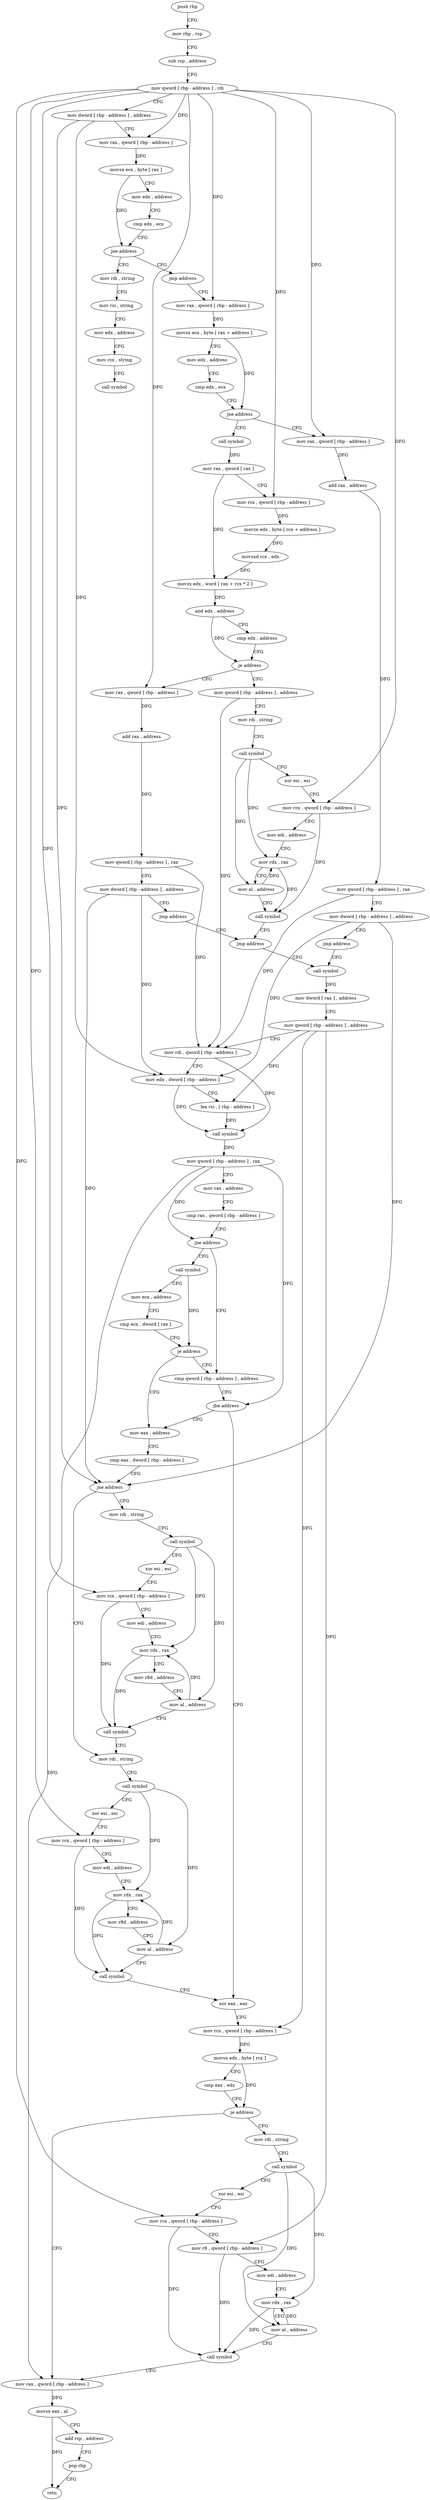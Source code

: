 digraph "func" {
"4212208" [label = "push rbp" ]
"4212209" [label = "mov rbp , rsp" ]
"4212212" [label = "sub rsp , address" ]
"4212216" [label = "mov qword [ rbp - address ] , rdi" ]
"4212220" [label = "mov dword [ rbp - address ] , address" ]
"4212227" [label = "mov rax , qword [ rbp - address ]" ]
"4212231" [label = "movsx ecx , byte [ rax ]" ]
"4212234" [label = "mov edx , address" ]
"4212239" [label = "cmp edx , ecx" ]
"4212241" [label = "jne address" ]
"4212252" [label = "mov rdi , string" ]
"4212247" [label = "jmp address" ]
"4212262" [label = "mov rsi , string" ]
"4212272" [label = "mov edx , address" ]
"4212277" [label = "mov rcx , string" ]
"4212287" [label = "call symbol" ]
"4212292" [label = "mov rax , qword [ rbp - address ]" ]
"4212296" [label = "movsx ecx , byte [ rax + address ]" ]
"4212300" [label = "mov edx , address" ]
"4212305" [label = "cmp edx , ecx" ]
"4212307" [label = "jne address" ]
"4212339" [label = "call symbol" ]
"4212313" [label = "mov rax , qword [ rbp - address ]" ]
"4212344" [label = "mov rax , qword [ rax ]" ]
"4212347" [label = "mov rcx , qword [ rbp - address ]" ]
"4212351" [label = "movzx edx , byte [ rcx + address ]" ]
"4212355" [label = "movsxd rcx , edx" ]
"4212358" [label = "movzx edx , word [ rax + rcx * 2 ]" ]
"4212362" [label = "and edx , address" ]
"4212368" [label = "cmp edx , address" ]
"4212371" [label = "je address" ]
"4212403" [label = "mov qword [ rbp - address ] , address" ]
"4212377" [label = "mov rax , qword [ rbp - address ]" ]
"4212317" [label = "add rax , address" ]
"4212323" [label = "mov qword [ rbp - address ] , rax" ]
"4212327" [label = "mov dword [ rbp - address ] , address" ]
"4212334" [label = "jmp address" ]
"4212452" [label = "call symbol" ]
"4212411" [label = "mov rdi , string" ]
"4212421" [label = "call symbol" ]
"4212426" [label = "xor esi , esi" ]
"4212428" [label = "mov rcx , qword [ rbp - address ]" ]
"4212432" [label = "mov edi , address" ]
"4212437" [label = "mov rdx , rax" ]
"4212440" [label = "mov al , address" ]
"4212442" [label = "call symbol" ]
"4212447" [label = "jmp address" ]
"4212381" [label = "add rax , address" ]
"4212387" [label = "mov qword [ rbp - address ] , rax" ]
"4212391" [label = "mov dword [ rbp - address ] , address" ]
"4212398" [label = "jmp address" ]
"4212457" [label = "mov dword [ rax ] , address" ]
"4212463" [label = "mov qword [ rbp - address ] , address" ]
"4212471" [label = "mov rdi , qword [ rbp - address ]" ]
"4212475" [label = "mov edx , dword [ rbp - address ]" ]
"4212478" [label = "lea rsi , [ rbp - address ]" ]
"4212482" [label = "call symbol" ]
"4212487" [label = "mov qword [ rbp - address ] , rax" ]
"4212491" [label = "mov rax , address" ]
"4212498" [label = "cmp rax , qword [ rbp - address ]" ]
"4212502" [label = "jne address" ]
"4212526" [label = "cmp qword [ rbp - address ] , address" ]
"4212508" [label = "call symbol" ]
"4212534" [label = "jbe address" ]
"4212638" [label = "xor eax , eax" ]
"4212540" [label = "mov eax , address" ]
"4212513" [label = "mov ecx , address" ]
"4212518" [label = "cmp ecx , dword [ rax ]" ]
"4212520" [label = "je address" ]
"4212640" [label = "mov rcx , qword [ rbp - address ]" ]
"4212644" [label = "movsx edx , byte [ rcx ]" ]
"4212647" [label = "cmp eax , edx" ]
"4212649" [label = "je address" ]
"4212695" [label = "mov rax , qword [ rbp - address ]" ]
"4212655" [label = "mov rdi , string" ]
"4212545" [label = "cmp eax , dword [ rbp - address ]" ]
"4212548" [label = "jne address" ]
"4212596" [label = "mov rdi , string" ]
"4212554" [label = "mov rdi , string" ]
"4212699" [label = "movsx eax , al" ]
"4212702" [label = "add rsp , address" ]
"4212706" [label = "pop rbp" ]
"4212707" [label = "retn" ]
"4212665" [label = "call symbol" ]
"4212670" [label = "xor esi , esi" ]
"4212672" [label = "mov rcx , qword [ rbp - address ]" ]
"4212676" [label = "mov r8 , qword [ rbp - address ]" ]
"4212680" [label = "mov edi , address" ]
"4212685" [label = "mov rdx , rax" ]
"4212688" [label = "mov al , address" ]
"4212690" [label = "call symbol" ]
"4212606" [label = "call symbol" ]
"4212611" [label = "xor esi , esi" ]
"4212613" [label = "mov rcx , qword [ rbp - address ]" ]
"4212617" [label = "mov edi , address" ]
"4212622" [label = "mov rdx , rax" ]
"4212625" [label = "mov r8d , address" ]
"4212631" [label = "mov al , address" ]
"4212633" [label = "call symbol" ]
"4212564" [label = "call symbol" ]
"4212569" [label = "xor esi , esi" ]
"4212571" [label = "mov rcx , qword [ rbp - address ]" ]
"4212575" [label = "mov edi , address" ]
"4212580" [label = "mov rdx , rax" ]
"4212583" [label = "mov r8d , address" ]
"4212589" [label = "mov al , address" ]
"4212591" [label = "call symbol" ]
"4212208" -> "4212209" [ label = "CFG" ]
"4212209" -> "4212212" [ label = "CFG" ]
"4212212" -> "4212216" [ label = "CFG" ]
"4212216" -> "4212220" [ label = "CFG" ]
"4212216" -> "4212227" [ label = "DFG" ]
"4212216" -> "4212292" [ label = "DFG" ]
"4212216" -> "4212347" [ label = "DFG" ]
"4212216" -> "4212313" [ label = "DFG" ]
"4212216" -> "4212428" [ label = "DFG" ]
"4212216" -> "4212377" [ label = "DFG" ]
"4212216" -> "4212672" [ label = "DFG" ]
"4212216" -> "4212613" [ label = "DFG" ]
"4212216" -> "4212571" [ label = "DFG" ]
"4212220" -> "4212227" [ label = "CFG" ]
"4212220" -> "4212475" [ label = "DFG" ]
"4212220" -> "4212548" [ label = "DFG" ]
"4212227" -> "4212231" [ label = "DFG" ]
"4212231" -> "4212234" [ label = "CFG" ]
"4212231" -> "4212241" [ label = "DFG" ]
"4212234" -> "4212239" [ label = "CFG" ]
"4212239" -> "4212241" [ label = "CFG" ]
"4212241" -> "4212252" [ label = "CFG" ]
"4212241" -> "4212247" [ label = "CFG" ]
"4212252" -> "4212262" [ label = "CFG" ]
"4212247" -> "4212292" [ label = "CFG" ]
"4212262" -> "4212272" [ label = "CFG" ]
"4212272" -> "4212277" [ label = "CFG" ]
"4212277" -> "4212287" [ label = "CFG" ]
"4212292" -> "4212296" [ label = "DFG" ]
"4212296" -> "4212300" [ label = "CFG" ]
"4212296" -> "4212307" [ label = "DFG" ]
"4212300" -> "4212305" [ label = "CFG" ]
"4212305" -> "4212307" [ label = "CFG" ]
"4212307" -> "4212339" [ label = "CFG" ]
"4212307" -> "4212313" [ label = "CFG" ]
"4212339" -> "4212344" [ label = "DFG" ]
"4212313" -> "4212317" [ label = "DFG" ]
"4212344" -> "4212347" [ label = "CFG" ]
"4212344" -> "4212358" [ label = "DFG" ]
"4212347" -> "4212351" [ label = "DFG" ]
"4212351" -> "4212355" [ label = "DFG" ]
"4212355" -> "4212358" [ label = "DFG" ]
"4212358" -> "4212362" [ label = "DFG" ]
"4212362" -> "4212368" [ label = "CFG" ]
"4212362" -> "4212371" [ label = "DFG" ]
"4212368" -> "4212371" [ label = "CFG" ]
"4212371" -> "4212403" [ label = "CFG" ]
"4212371" -> "4212377" [ label = "CFG" ]
"4212403" -> "4212411" [ label = "CFG" ]
"4212403" -> "4212471" [ label = "DFG" ]
"4212377" -> "4212381" [ label = "DFG" ]
"4212317" -> "4212323" [ label = "DFG" ]
"4212323" -> "4212327" [ label = "CFG" ]
"4212323" -> "4212471" [ label = "DFG" ]
"4212327" -> "4212334" [ label = "CFG" ]
"4212327" -> "4212475" [ label = "DFG" ]
"4212327" -> "4212548" [ label = "DFG" ]
"4212334" -> "4212452" [ label = "CFG" ]
"4212452" -> "4212457" [ label = "DFG" ]
"4212411" -> "4212421" [ label = "CFG" ]
"4212421" -> "4212426" [ label = "CFG" ]
"4212421" -> "4212437" [ label = "DFG" ]
"4212421" -> "4212440" [ label = "DFG" ]
"4212426" -> "4212428" [ label = "CFG" ]
"4212428" -> "4212432" [ label = "CFG" ]
"4212428" -> "4212442" [ label = "DFG" ]
"4212432" -> "4212437" [ label = "CFG" ]
"4212437" -> "4212440" [ label = "CFG" ]
"4212437" -> "4212442" [ label = "DFG" ]
"4212440" -> "4212442" [ label = "CFG" ]
"4212440" -> "4212437" [ label = "DFG" ]
"4212442" -> "4212447" [ label = "CFG" ]
"4212447" -> "4212452" [ label = "CFG" ]
"4212381" -> "4212387" [ label = "DFG" ]
"4212387" -> "4212391" [ label = "CFG" ]
"4212387" -> "4212471" [ label = "DFG" ]
"4212391" -> "4212398" [ label = "CFG" ]
"4212391" -> "4212475" [ label = "DFG" ]
"4212391" -> "4212548" [ label = "DFG" ]
"4212398" -> "4212447" [ label = "CFG" ]
"4212457" -> "4212463" [ label = "CFG" ]
"4212463" -> "4212471" [ label = "CFG" ]
"4212463" -> "4212640" [ label = "DFG" ]
"4212463" -> "4212676" [ label = "DFG" ]
"4212463" -> "4212478" [ label = "DFG" ]
"4212471" -> "4212475" [ label = "CFG" ]
"4212471" -> "4212482" [ label = "DFG" ]
"4212475" -> "4212478" [ label = "CFG" ]
"4212475" -> "4212482" [ label = "DFG" ]
"4212478" -> "4212482" [ label = "DFG" ]
"4212482" -> "4212487" [ label = "DFG" ]
"4212487" -> "4212491" [ label = "CFG" ]
"4212487" -> "4212502" [ label = "DFG" ]
"4212487" -> "4212534" [ label = "DFG" ]
"4212487" -> "4212695" [ label = "DFG" ]
"4212491" -> "4212498" [ label = "CFG" ]
"4212498" -> "4212502" [ label = "CFG" ]
"4212502" -> "4212526" [ label = "CFG" ]
"4212502" -> "4212508" [ label = "CFG" ]
"4212526" -> "4212534" [ label = "CFG" ]
"4212508" -> "4212513" [ label = "CFG" ]
"4212508" -> "4212520" [ label = "DFG" ]
"4212534" -> "4212638" [ label = "CFG" ]
"4212534" -> "4212540" [ label = "CFG" ]
"4212638" -> "4212640" [ label = "CFG" ]
"4212540" -> "4212545" [ label = "CFG" ]
"4212513" -> "4212518" [ label = "CFG" ]
"4212518" -> "4212520" [ label = "CFG" ]
"4212520" -> "4212540" [ label = "CFG" ]
"4212520" -> "4212526" [ label = "CFG" ]
"4212640" -> "4212644" [ label = "DFG" ]
"4212644" -> "4212647" [ label = "CFG" ]
"4212644" -> "4212649" [ label = "DFG" ]
"4212647" -> "4212649" [ label = "CFG" ]
"4212649" -> "4212695" [ label = "CFG" ]
"4212649" -> "4212655" [ label = "CFG" ]
"4212695" -> "4212699" [ label = "DFG" ]
"4212655" -> "4212665" [ label = "CFG" ]
"4212545" -> "4212548" [ label = "CFG" ]
"4212548" -> "4212596" [ label = "CFG" ]
"4212548" -> "4212554" [ label = "CFG" ]
"4212596" -> "4212606" [ label = "CFG" ]
"4212554" -> "4212564" [ label = "CFG" ]
"4212699" -> "4212702" [ label = "CFG" ]
"4212699" -> "4212707" [ label = "DFG" ]
"4212702" -> "4212706" [ label = "CFG" ]
"4212706" -> "4212707" [ label = "CFG" ]
"4212665" -> "4212670" [ label = "CFG" ]
"4212665" -> "4212685" [ label = "DFG" ]
"4212665" -> "4212688" [ label = "DFG" ]
"4212670" -> "4212672" [ label = "CFG" ]
"4212672" -> "4212676" [ label = "CFG" ]
"4212672" -> "4212690" [ label = "DFG" ]
"4212676" -> "4212680" [ label = "CFG" ]
"4212676" -> "4212690" [ label = "DFG" ]
"4212680" -> "4212685" [ label = "CFG" ]
"4212685" -> "4212688" [ label = "CFG" ]
"4212685" -> "4212690" [ label = "DFG" ]
"4212688" -> "4212690" [ label = "CFG" ]
"4212688" -> "4212685" [ label = "DFG" ]
"4212690" -> "4212695" [ label = "CFG" ]
"4212606" -> "4212611" [ label = "CFG" ]
"4212606" -> "4212622" [ label = "DFG" ]
"4212606" -> "4212631" [ label = "DFG" ]
"4212611" -> "4212613" [ label = "CFG" ]
"4212613" -> "4212617" [ label = "CFG" ]
"4212613" -> "4212633" [ label = "DFG" ]
"4212617" -> "4212622" [ label = "CFG" ]
"4212622" -> "4212625" [ label = "CFG" ]
"4212622" -> "4212633" [ label = "DFG" ]
"4212625" -> "4212631" [ label = "CFG" ]
"4212631" -> "4212633" [ label = "CFG" ]
"4212631" -> "4212622" [ label = "DFG" ]
"4212633" -> "4212638" [ label = "CFG" ]
"4212564" -> "4212569" [ label = "CFG" ]
"4212564" -> "4212580" [ label = "DFG" ]
"4212564" -> "4212589" [ label = "DFG" ]
"4212569" -> "4212571" [ label = "CFG" ]
"4212571" -> "4212575" [ label = "CFG" ]
"4212571" -> "4212591" [ label = "DFG" ]
"4212575" -> "4212580" [ label = "CFG" ]
"4212580" -> "4212583" [ label = "CFG" ]
"4212580" -> "4212591" [ label = "DFG" ]
"4212583" -> "4212589" [ label = "CFG" ]
"4212589" -> "4212591" [ label = "CFG" ]
"4212589" -> "4212580" [ label = "DFG" ]
"4212591" -> "4212596" [ label = "CFG" ]
}
